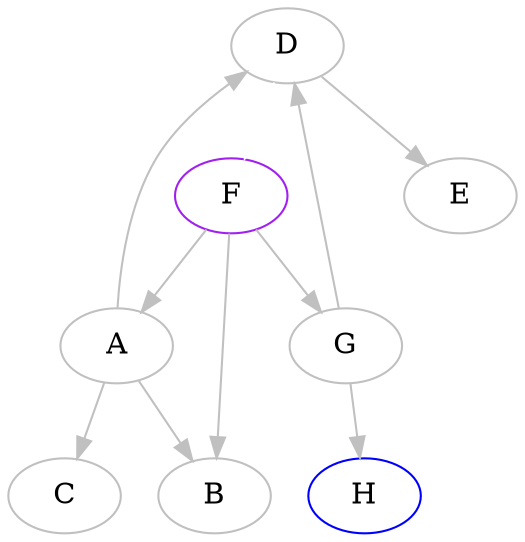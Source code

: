 digraph {
	D [label="D", color="gray"];
	F [label="F", color="purple"];
	H [label="H", color="blue"];
	A [label="A", color="gray"];
	E [label="E", color="gray"];
	G [label="G", color="gray"];
	C [label="C", color="gray"];
	B [label="B", color="gray"];
	
	A -> C [color="gray"];
	A -> B [color="gray"];
	D -> E [color="gray"];
	D -> F [color="white"];
	F -> A [color="gray"];
	F -> G [color="gray"];
	F -> B [color="gray"];
	A -> D [color="gray"];
	G -> H [color="gray"];
	G -> D [color="gray"];
}